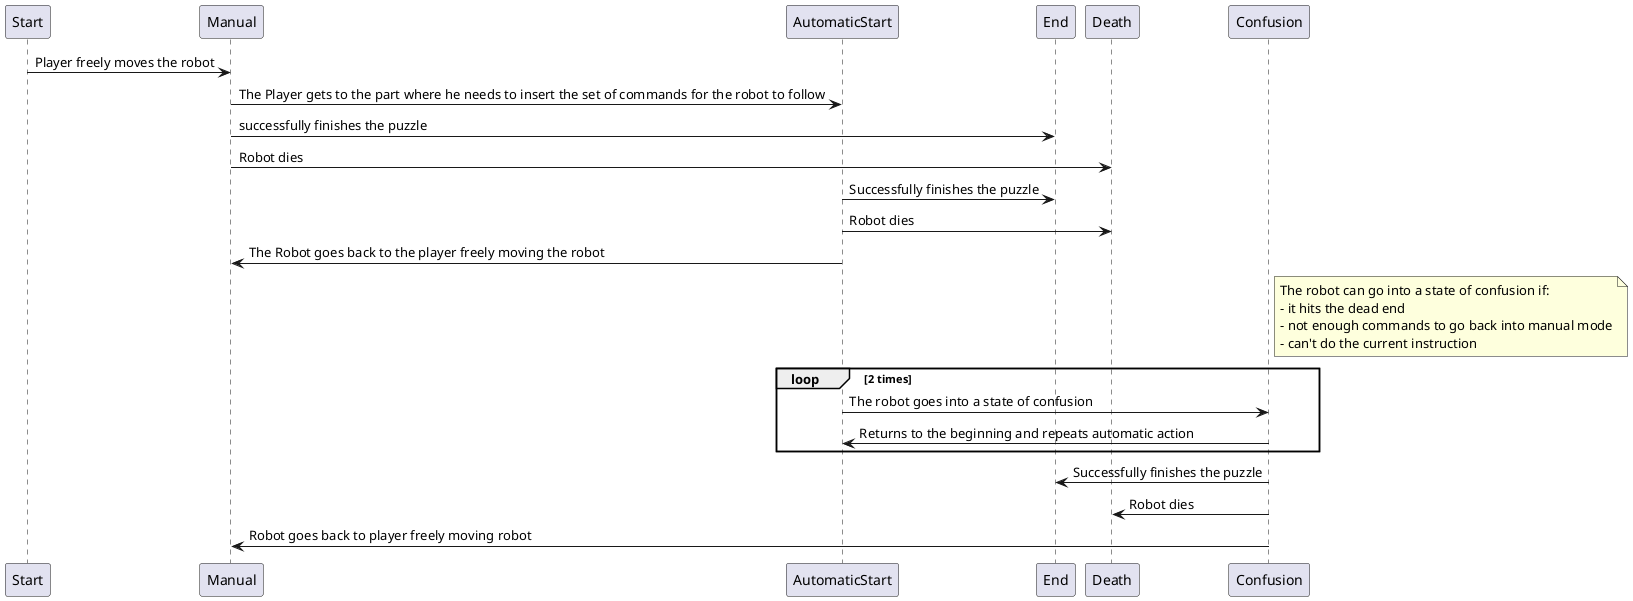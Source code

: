 @startuml
Start -> Manual : Player freely moves the robot

'Manual
Manual -> AutomaticStart : The Player gets to the part where he needs to insert the set of commands for the robot to follow
Manual -> End : successfully finishes the puzzle
Manual -> Death : Robot dies

'Automatic
AutomaticStart -> End : Successfully finishes the puzzle
AutomaticStart -> Death : Robot dies
AutomaticStart -> Manual : The Robot goes back to the player freely moving the robot

'Confusion
note right of Confusion
The robot can go into a state of confusion if:
- it hits the dead end
- not enough commands to go back into manual mode
- can't do the current instruction
end note
loop 2 times
    AutomaticStart -> Confusion : The robot goes into a state of confusion
    Confusion -> AutomaticStart : Returns to the beginning and repeats automatic action
end
Confusion -> End : Successfully finishes the puzzle
Confusion -> Death : Robot dies
Confusion -> Manual : Robot goes back to player freely moving robot
@enduml